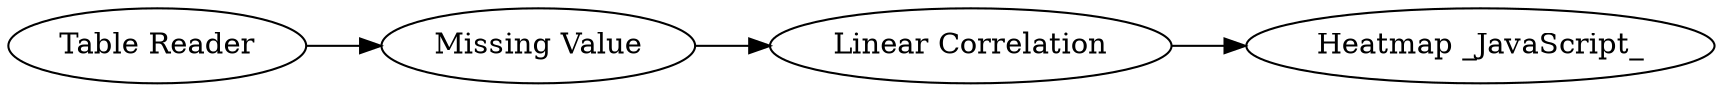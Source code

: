 digraph {
	2 -> 3
	3 -> 4
	1 -> 2
	1 [label="Table Reader"]
	4 [label="Heatmap _JavaScript_"]
	3 [label="Linear Correlation"]
	2 [label="Missing Value"]
	rankdir=LR
}
